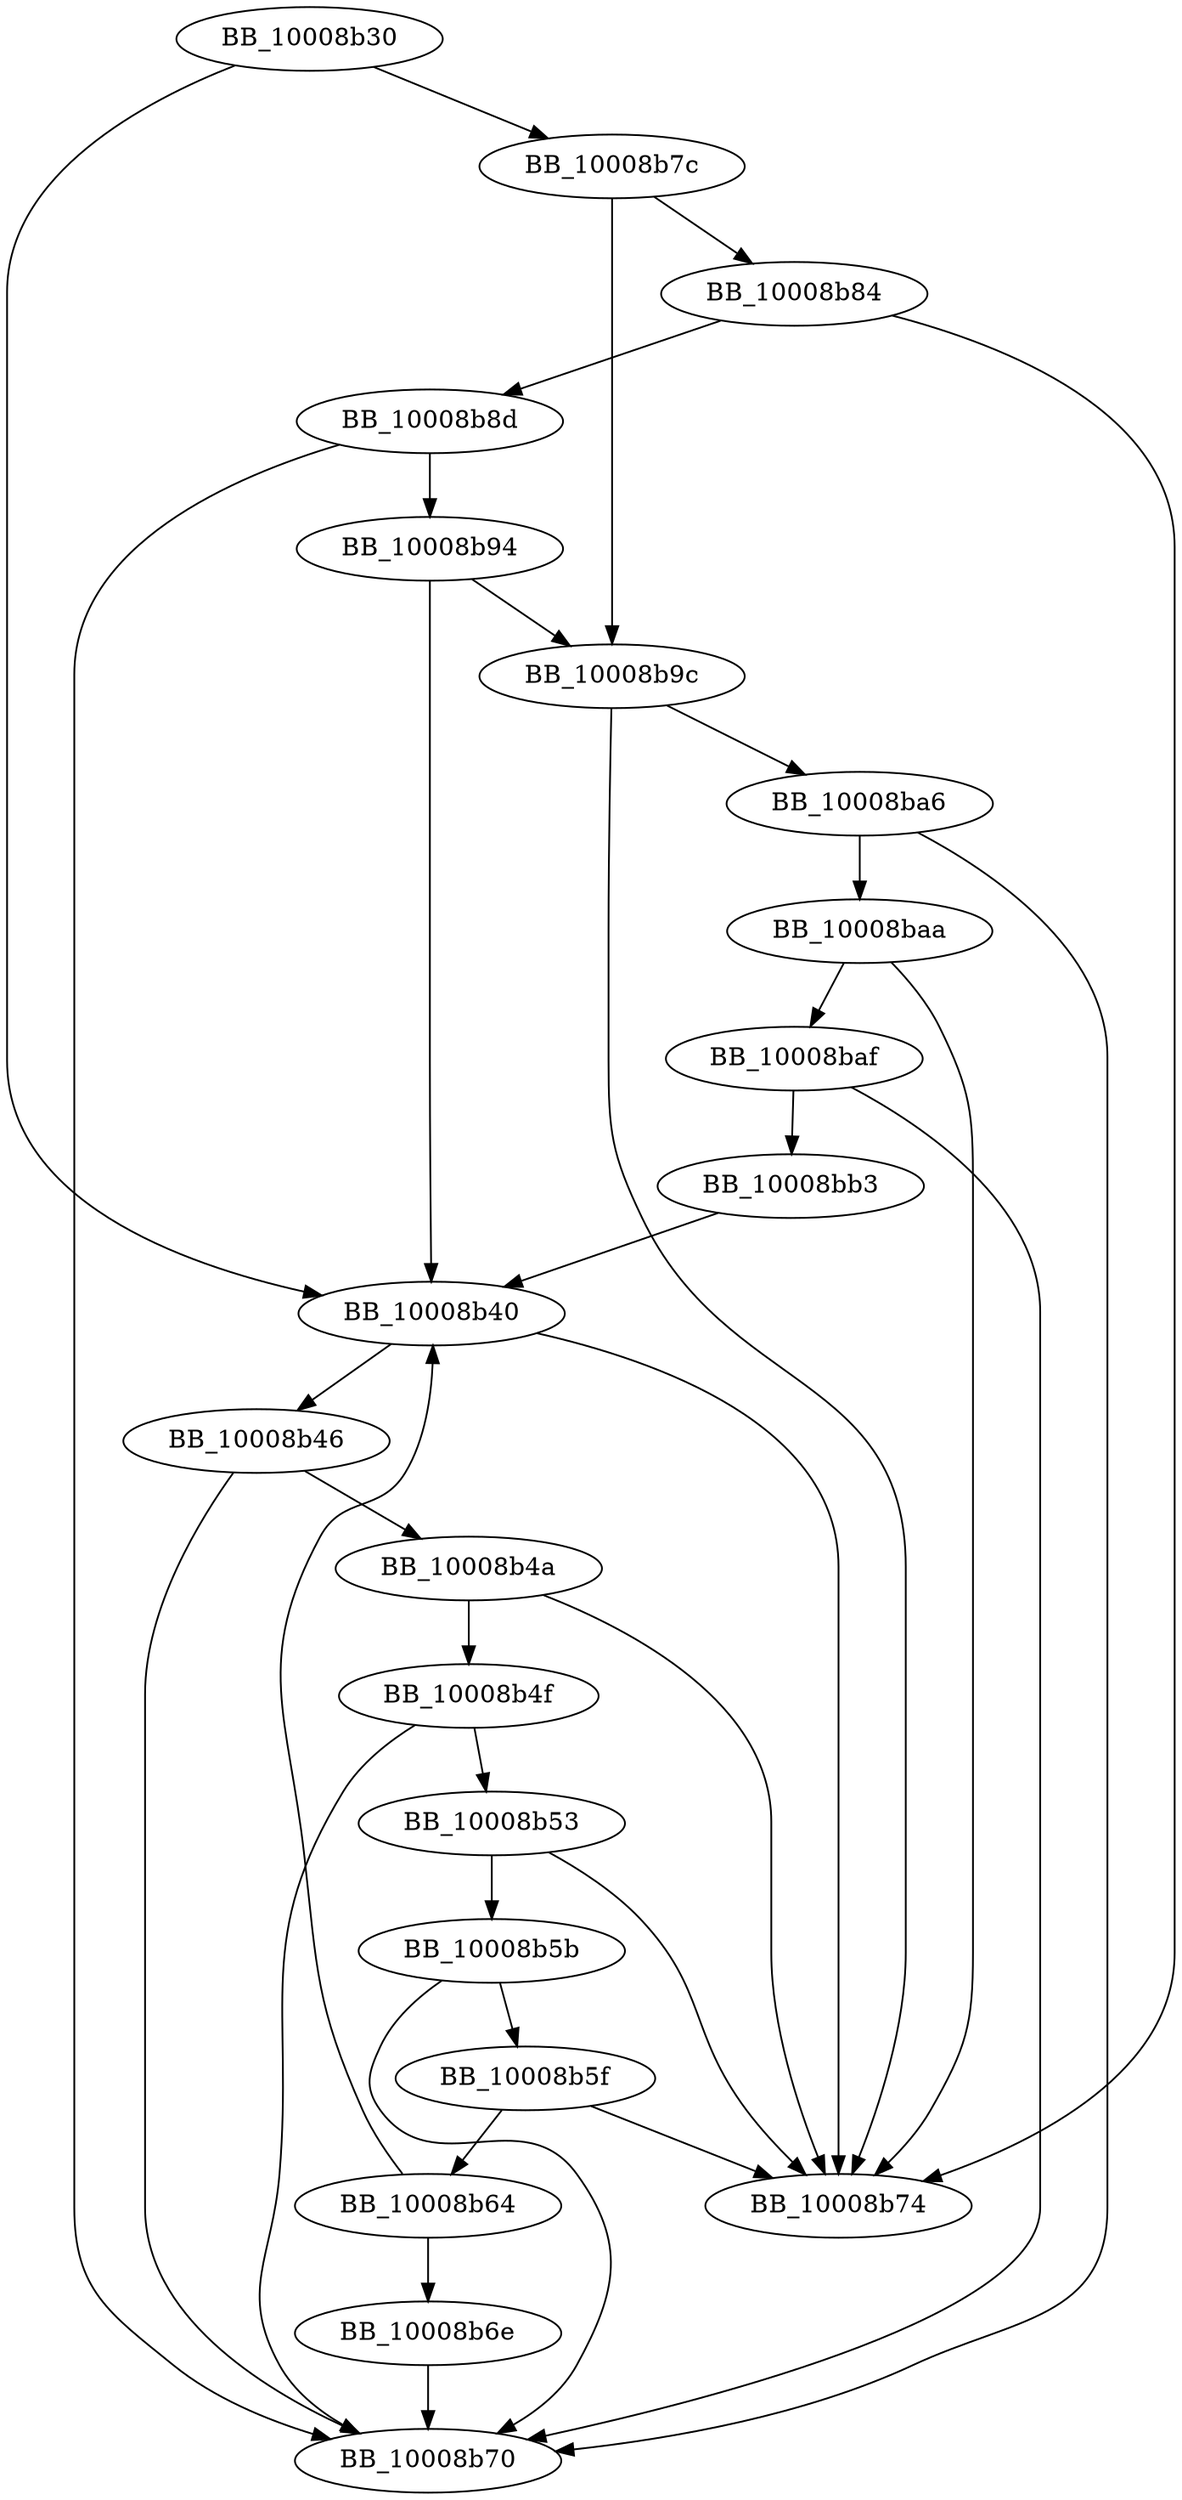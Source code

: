 DiGraph _strcmp{
BB_10008b30->BB_10008b40
BB_10008b30->BB_10008b7c
BB_10008b40->BB_10008b46
BB_10008b40->BB_10008b74
BB_10008b46->BB_10008b4a
BB_10008b46->BB_10008b70
BB_10008b4a->BB_10008b4f
BB_10008b4a->BB_10008b74
BB_10008b4f->BB_10008b53
BB_10008b4f->BB_10008b70
BB_10008b53->BB_10008b5b
BB_10008b53->BB_10008b74
BB_10008b5b->BB_10008b5f
BB_10008b5b->BB_10008b70
BB_10008b5f->BB_10008b64
BB_10008b5f->BB_10008b74
BB_10008b64->BB_10008b40
BB_10008b64->BB_10008b6e
BB_10008b6e->BB_10008b70
BB_10008b7c->BB_10008b84
BB_10008b7c->BB_10008b9c
BB_10008b84->BB_10008b74
BB_10008b84->BB_10008b8d
BB_10008b8d->BB_10008b70
BB_10008b8d->BB_10008b94
BB_10008b94->BB_10008b40
BB_10008b94->BB_10008b9c
BB_10008b9c->BB_10008b74
BB_10008b9c->BB_10008ba6
BB_10008ba6->BB_10008b70
BB_10008ba6->BB_10008baa
BB_10008baa->BB_10008b74
BB_10008baa->BB_10008baf
BB_10008baf->BB_10008b70
BB_10008baf->BB_10008bb3
BB_10008bb3->BB_10008b40
}

